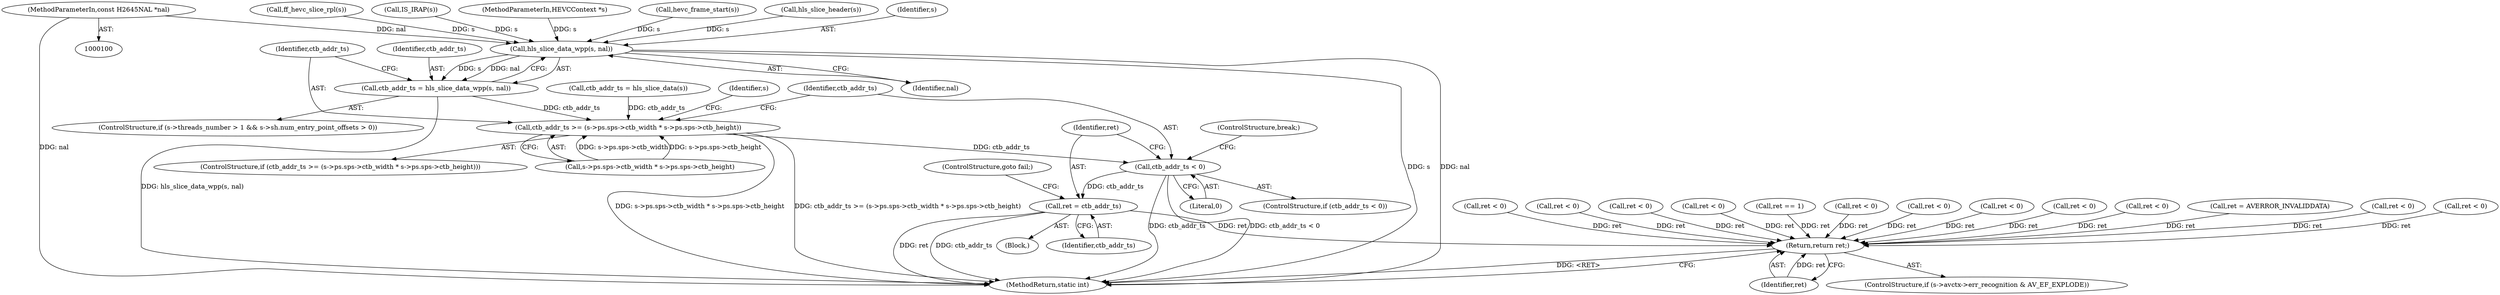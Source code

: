 digraph "0_FFmpeg_54655623a82632e7624714d7b2a3e039dc5faa7e@pointer" {
"1000102" [label="(MethodParameterIn,const H2645NAL *nal)"];
"1000688" [label="(Call,hls_slice_data_wpp(s, nal))"];
"1000686" [label="(Call,ctb_addr_ts = hls_slice_data_wpp(s, nal))"];
"1000697" [label="(Call,ctb_addr_ts >= (s->ps.sps->ctb_width * s->ps.sps->ctb_height))"];
"1000721" [label="(Call,ctb_addr_ts < 0)"];
"1000725" [label="(Call,ret = ctb_addr_ts)"];
"1000773" [label="(Return,return ret;)"];
"1000285" [label="(Call,ret < 0)"];
"1000692" [label="(Call,ctb_addr_ts = hls_slice_data(s))"];
"1000725" [label="(Call,ret = ctb_addr_ts)"];
"1000301" [label="(Call,ret < 0)"];
"1000696" [label="(ControlStructure,if (ctb_addr_ts >= (s->ps.sps->ctb_width * s->ps.sps->ctb_height)))"];
"1000102" [label="(MethodParameterIn,const H2645NAL *nal)"];
"1000689" [label="(Identifier,s)"];
"1000642" [label="(Call,ret < 0)"];
"1000688" [label="(Call,hls_slice_data_wpp(s, nal))"];
"1000777" [label="(MethodReturn,static int)"];
"1000672" [label="(ControlStructure,if (s->threads_number > 1 && s->sh.num_entry_point_offsets > 0))"];
"1000394" [label="(Call,ret == 1)"];
"1000717" [label="(Identifier,s)"];
"1000726" [label="(Identifier,ret)"];
"1000666" [label="(Call,ret < 0)"];
"1000690" [label="(Identifier,nal)"];
"1000606" [label="(Call,ff_hevc_slice_rpl(s))"];
"1000176" [label="(Call,ret < 0)"];
"1000727" [label="(Identifier,ctb_addr_ts)"];
"1000728" [label="(ControlStructure,goto fail;)"];
"1000248" [label="(Call,ret < 0)"];
"1000687" [label="(Identifier,ctb_addr_ts)"];
"1000444" [label="(Call,IS_IRAP(s))"];
"1000101" [label="(MethodParameterIn,HEVCContext *s)"];
"1000543" [label="(Call,hevc_frame_start(s))"];
"1000722" [label="(Identifier,ctb_addr_ts)"];
"1000720" [label="(ControlStructure,if (ctb_addr_ts < 0))"];
"1000229" [label="(Call,ret < 0)"];
"1000339" [label="(Call,ret < 0)"];
"1000398" [label="(Call,ret = AVERROR_INVALIDDATA)"];
"1000724" [label="(Block,)"];
"1000773" [label="(Return,return ret;)"];
"1000774" [label="(Identifier,ret)"];
"1000697" [label="(Call,ctb_addr_ts >= (s->ps.sps->ctb_width * s->ps.sps->ctb_height))"];
"1000192" [label="(Call,ret < 0)"];
"1000609" [label="(Call,ret < 0)"];
"1000723" [label="(Literal,0)"];
"1000729" [label="(ControlStructure,break;)"];
"1000686" [label="(Call,ctb_addr_ts = hls_slice_data_wpp(s, nal))"];
"1000765" [label="(ControlStructure,if (s->avctx->err_recognition & AV_EF_EXPLODE))"];
"1000699" [label="(Call,s->ps.sps->ctb_width * s->ps.sps->ctb_height)"];
"1000721" [label="(Call,ctb_addr_ts < 0)"];
"1000698" [label="(Identifier,ctb_addr_ts)"];
"1000362" [label="(Call,ret < 0)"];
"1000385" [label="(Call,hls_slice_header(s))"];
"1000102" -> "1000100"  [label="AST: "];
"1000102" -> "1000777"  [label="DDG: nal"];
"1000102" -> "1000688"  [label="DDG: nal"];
"1000688" -> "1000686"  [label="AST: "];
"1000688" -> "1000690"  [label="CFG: "];
"1000689" -> "1000688"  [label="AST: "];
"1000690" -> "1000688"  [label="AST: "];
"1000686" -> "1000688"  [label="CFG: "];
"1000688" -> "1000777"  [label="DDG: s"];
"1000688" -> "1000777"  [label="DDG: nal"];
"1000688" -> "1000686"  [label="DDG: s"];
"1000688" -> "1000686"  [label="DDG: nal"];
"1000606" -> "1000688"  [label="DDG: s"];
"1000444" -> "1000688"  [label="DDG: s"];
"1000543" -> "1000688"  [label="DDG: s"];
"1000385" -> "1000688"  [label="DDG: s"];
"1000101" -> "1000688"  [label="DDG: s"];
"1000686" -> "1000672"  [label="AST: "];
"1000687" -> "1000686"  [label="AST: "];
"1000698" -> "1000686"  [label="CFG: "];
"1000686" -> "1000777"  [label="DDG: hls_slice_data_wpp(s, nal)"];
"1000686" -> "1000697"  [label="DDG: ctb_addr_ts"];
"1000697" -> "1000696"  [label="AST: "];
"1000697" -> "1000699"  [label="CFG: "];
"1000698" -> "1000697"  [label="AST: "];
"1000699" -> "1000697"  [label="AST: "];
"1000717" -> "1000697"  [label="CFG: "];
"1000722" -> "1000697"  [label="CFG: "];
"1000697" -> "1000777"  [label="DDG: ctb_addr_ts >= (s->ps.sps->ctb_width * s->ps.sps->ctb_height)"];
"1000697" -> "1000777"  [label="DDG: s->ps.sps->ctb_width * s->ps.sps->ctb_height"];
"1000692" -> "1000697"  [label="DDG: ctb_addr_ts"];
"1000699" -> "1000697"  [label="DDG: s->ps.sps->ctb_width"];
"1000699" -> "1000697"  [label="DDG: s->ps.sps->ctb_height"];
"1000697" -> "1000721"  [label="DDG: ctb_addr_ts"];
"1000721" -> "1000720"  [label="AST: "];
"1000721" -> "1000723"  [label="CFG: "];
"1000722" -> "1000721"  [label="AST: "];
"1000723" -> "1000721"  [label="AST: "];
"1000726" -> "1000721"  [label="CFG: "];
"1000729" -> "1000721"  [label="CFG: "];
"1000721" -> "1000777"  [label="DDG: ctb_addr_ts < 0"];
"1000721" -> "1000777"  [label="DDG: ctb_addr_ts"];
"1000721" -> "1000725"  [label="DDG: ctb_addr_ts"];
"1000725" -> "1000724"  [label="AST: "];
"1000725" -> "1000727"  [label="CFG: "];
"1000726" -> "1000725"  [label="AST: "];
"1000727" -> "1000725"  [label="AST: "];
"1000728" -> "1000725"  [label="CFG: "];
"1000725" -> "1000777"  [label="DDG: ctb_addr_ts"];
"1000725" -> "1000777"  [label="DDG: ret"];
"1000725" -> "1000773"  [label="DDG: ret"];
"1000773" -> "1000765"  [label="AST: "];
"1000773" -> "1000774"  [label="CFG: "];
"1000774" -> "1000773"  [label="AST: "];
"1000777" -> "1000773"  [label="CFG: "];
"1000773" -> "1000777"  [label="DDG: <RET>"];
"1000774" -> "1000773"  [label="DDG: ret"];
"1000642" -> "1000773"  [label="DDG: ret"];
"1000285" -> "1000773"  [label="DDG: ret"];
"1000609" -> "1000773"  [label="DDG: ret"];
"1000301" -> "1000773"  [label="DDG: ret"];
"1000229" -> "1000773"  [label="DDG: ret"];
"1000176" -> "1000773"  [label="DDG: ret"];
"1000339" -> "1000773"  [label="DDG: ret"];
"1000192" -> "1000773"  [label="DDG: ret"];
"1000398" -> "1000773"  [label="DDG: ret"];
"1000248" -> "1000773"  [label="DDG: ret"];
"1000362" -> "1000773"  [label="DDG: ret"];
"1000394" -> "1000773"  [label="DDG: ret"];
"1000666" -> "1000773"  [label="DDG: ret"];
}
